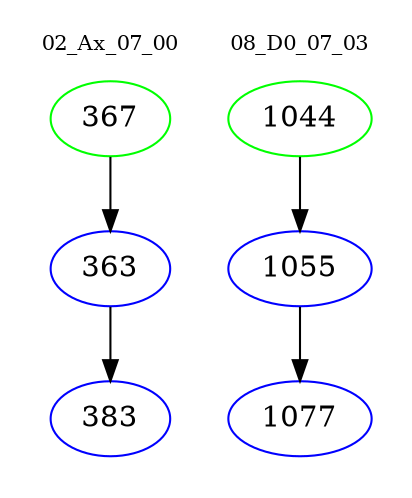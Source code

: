digraph{
subgraph cluster_0 {
color = white
label = "02_Ax_07_00";
fontsize=10;
T0_367 [label="367", color="green"]
T0_367 -> T0_363 [color="black"]
T0_363 [label="363", color="blue"]
T0_363 -> T0_383 [color="black"]
T0_383 [label="383", color="blue"]
}
subgraph cluster_1 {
color = white
label = "08_D0_07_03";
fontsize=10;
T1_1044 [label="1044", color="green"]
T1_1044 -> T1_1055 [color="black"]
T1_1055 [label="1055", color="blue"]
T1_1055 -> T1_1077 [color="black"]
T1_1077 [label="1077", color="blue"]
}
}
